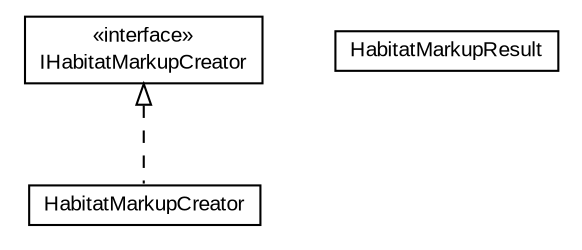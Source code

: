 #!/usr/local/bin/dot
#
# Class diagram 
# Generated by UMLGraph version R5_6-24-gf6e263 (http://www.umlgraph.org/)
#

digraph G {
	edge [fontname="arial",fontsize=10,labelfontname="arial",labelfontsize=10];
	node [fontname="arial",fontsize=10,shape=plaintext];
	nodesep=0.25;
	ranksep=0.5;
	// edu.arizona.biosemantics.semanticmarkup.markupelement.habitat.markup.IHabitatMarkupCreator
	c23156 [label=<<table title="edu.arizona.biosemantics.semanticmarkup.markupelement.habitat.markup.IHabitatMarkupCreator" border="0" cellborder="1" cellspacing="0" cellpadding="2" port="p" href="./IHabitatMarkupCreator.html">
		<tr><td><table border="0" cellspacing="0" cellpadding="1">
<tr><td align="center" balign="center"> &#171;interface&#187; </td></tr>
<tr><td align="center" balign="center"> IHabitatMarkupCreator </td></tr>
		</table></td></tr>
		</table>>, URL="./IHabitatMarkupCreator.html", fontname="arial", fontcolor="black", fontsize=10.0];
	// edu.arizona.biosemantics.semanticmarkup.markupelement.habitat.markup.HabitatMarkupResult
	c23157 [label=<<table title="edu.arizona.biosemantics.semanticmarkup.markupelement.habitat.markup.HabitatMarkupResult" border="0" cellborder="1" cellspacing="0" cellpadding="2" port="p" href="./HabitatMarkupResult.html">
		<tr><td><table border="0" cellspacing="0" cellpadding="1">
<tr><td align="center" balign="center"> HabitatMarkupResult </td></tr>
		</table></td></tr>
		</table>>, URL="./HabitatMarkupResult.html", fontname="arial", fontcolor="black", fontsize=10.0];
	// edu.arizona.biosemantics.semanticmarkup.markupelement.habitat.markup.HabitatMarkupCreator
	c23158 [label=<<table title="edu.arizona.biosemantics.semanticmarkup.markupelement.habitat.markup.HabitatMarkupCreator" border="0" cellborder="1" cellspacing="0" cellpadding="2" port="p" href="./HabitatMarkupCreator.html">
		<tr><td><table border="0" cellspacing="0" cellpadding="1">
<tr><td align="center" balign="center"> HabitatMarkupCreator </td></tr>
		</table></td></tr>
		</table>>, URL="./HabitatMarkupCreator.html", fontname="arial", fontcolor="black", fontsize=10.0];
	//edu.arizona.biosemantics.semanticmarkup.markupelement.habitat.markup.HabitatMarkupCreator implements edu.arizona.biosemantics.semanticmarkup.markupelement.habitat.markup.IHabitatMarkupCreator
	c23156:p -> c23158:p [dir=back,arrowtail=empty,style=dashed];
}

